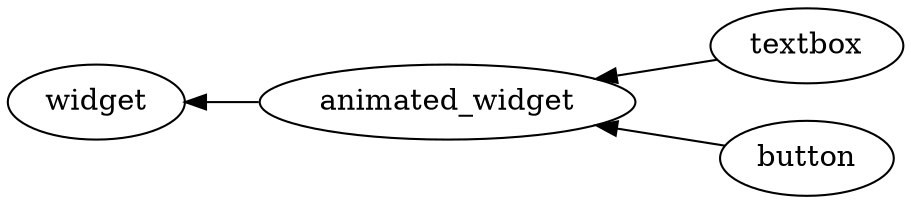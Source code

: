 

digraph
{
    rankdir=RL

    animated_widget -> widget
    textbox -> animated_widget
    button -> animated_widget
}


